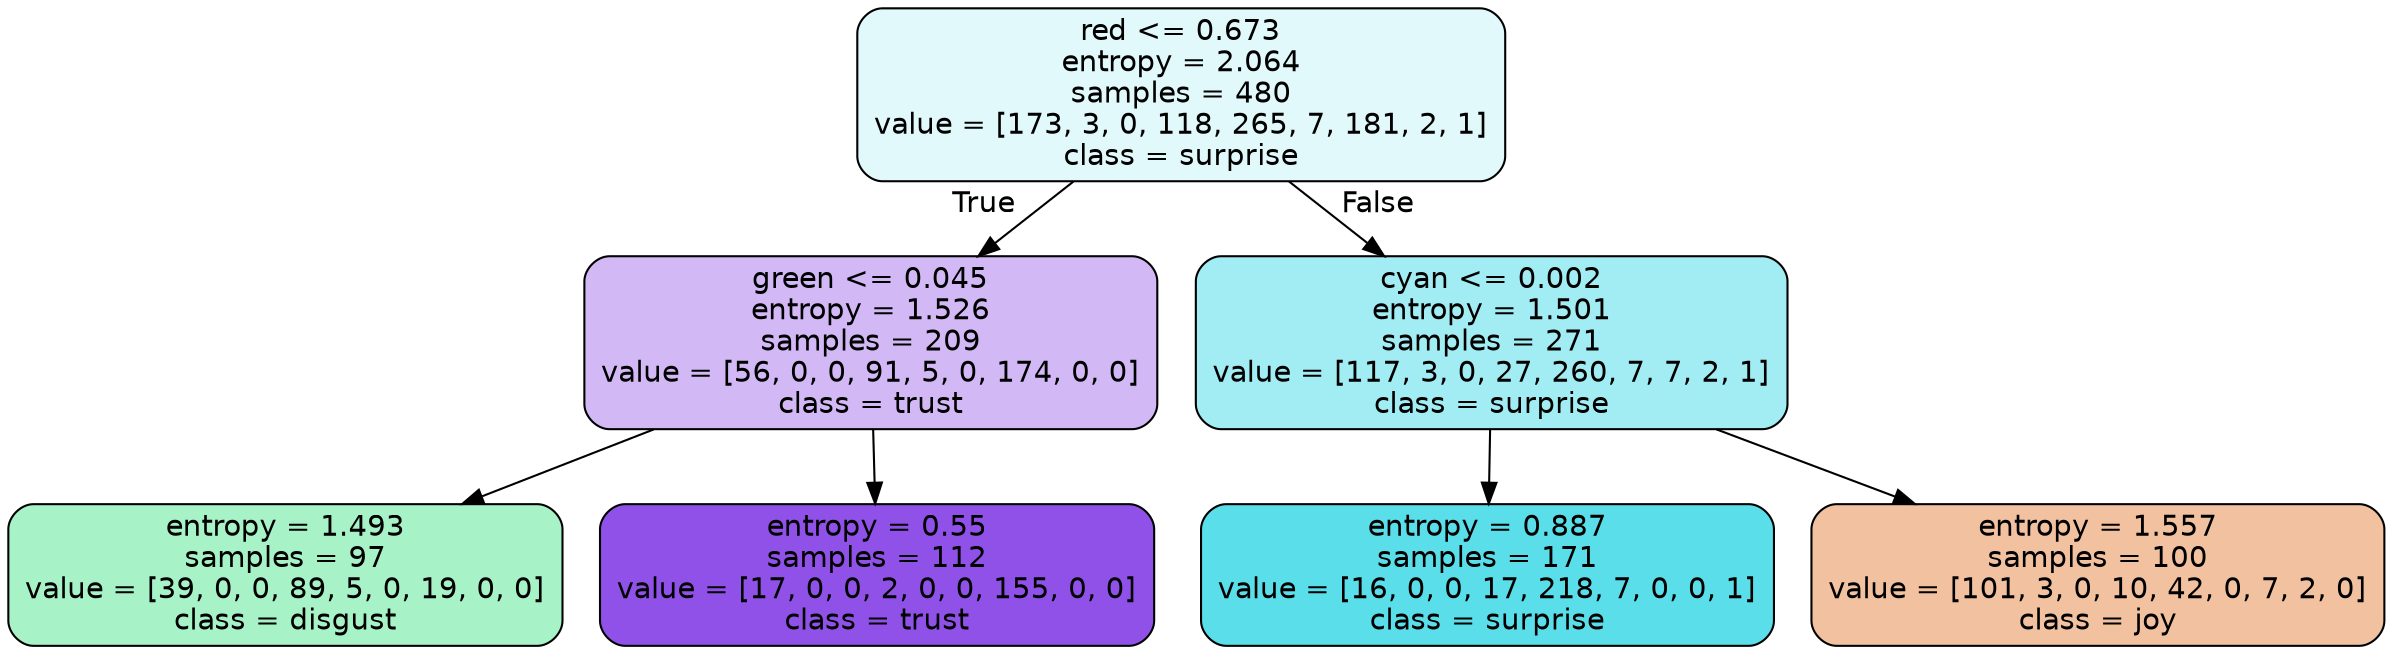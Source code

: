 digraph Tree {
node [shape=box, style="filled, rounded", color="black", fontname=helvetica] ;
edge [fontname=helvetica] ;
0 [label="red <= 0.673\nentropy = 2.064\nsamples = 480\nvalue = [173, 3, 0, 118, 265, 7, 181, 2, 1]\nclass = surprise", fillcolor="#39d7e526"] ;
1 [label="green <= 0.045\nentropy = 1.526\nsamples = 209\nvalue = [56, 0, 0, 91, 5, 0, 174, 0, 0]\nclass = trust", fillcolor="#8139e55a"] ;
0 -> 1 [labeldistance=2.5, labelangle=45, headlabel="True"] ;
2 [label="entropy = 1.493\nsamples = 97\nvalue = [39, 0, 0, 89, 5, 0, 19, 0, 0]\nclass = disgust", fillcolor="#39e58171"] ;
1 -> 2 ;
3 [label="entropy = 0.55\nsamples = 112\nvalue = [17, 0, 0, 2, 0, 0, 155, 0, 0]\nclass = trust", fillcolor="#8139e5e0"] ;
1 -> 3 ;
4 [label="cyan <= 0.002\nentropy = 1.501\nsamples = 271\nvalue = [117, 3, 0, 27, 260, 7, 7, 2, 1]\nclass = surprise", fillcolor="#39d7e577"] ;
0 -> 4 [labeldistance=2.5, labelangle=-45, headlabel="False"] ;
5 [label="entropy = 0.887\nsamples = 171\nvalue = [16, 0, 0, 17, 218, 7, 0, 0, 1]\nclass = surprise", fillcolor="#39d7e5d4"] ;
4 -> 5 ;
6 [label="entropy = 1.557\nsamples = 100\nvalue = [101, 3, 0, 10, 42, 0, 7, 2, 0]\nclass = joy", fillcolor="#e581397a"] ;
4 -> 6 ;
}
